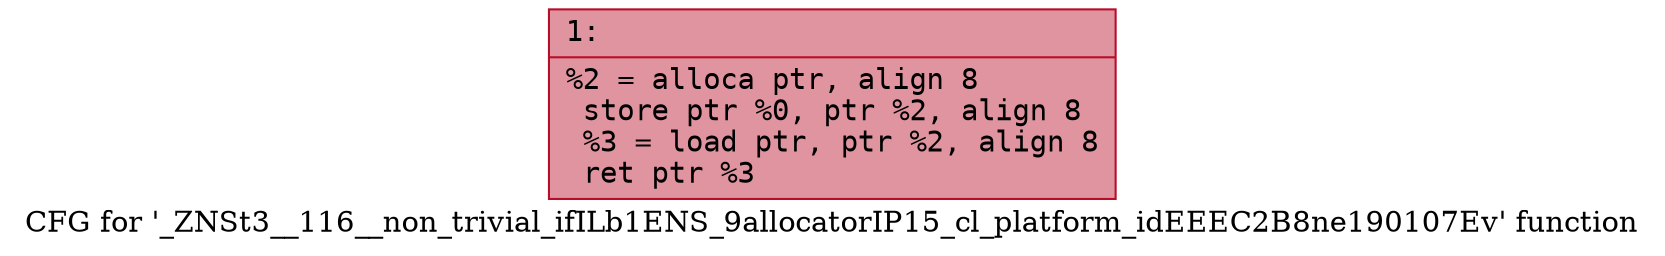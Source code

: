 digraph "CFG for '_ZNSt3__116__non_trivial_ifILb1ENS_9allocatorIP15_cl_platform_idEEEC2B8ne190107Ev' function" {
	label="CFG for '_ZNSt3__116__non_trivial_ifILb1ENS_9allocatorIP15_cl_platform_idEEEC2B8ne190107Ev' function";

	Node0x600000633de0 [shape=record,color="#b70d28ff", style=filled, fillcolor="#b70d2870" fontname="Courier",label="{1:\l|  %2 = alloca ptr, align 8\l  store ptr %0, ptr %2, align 8\l  %3 = load ptr, ptr %2, align 8\l  ret ptr %3\l}"];
}
